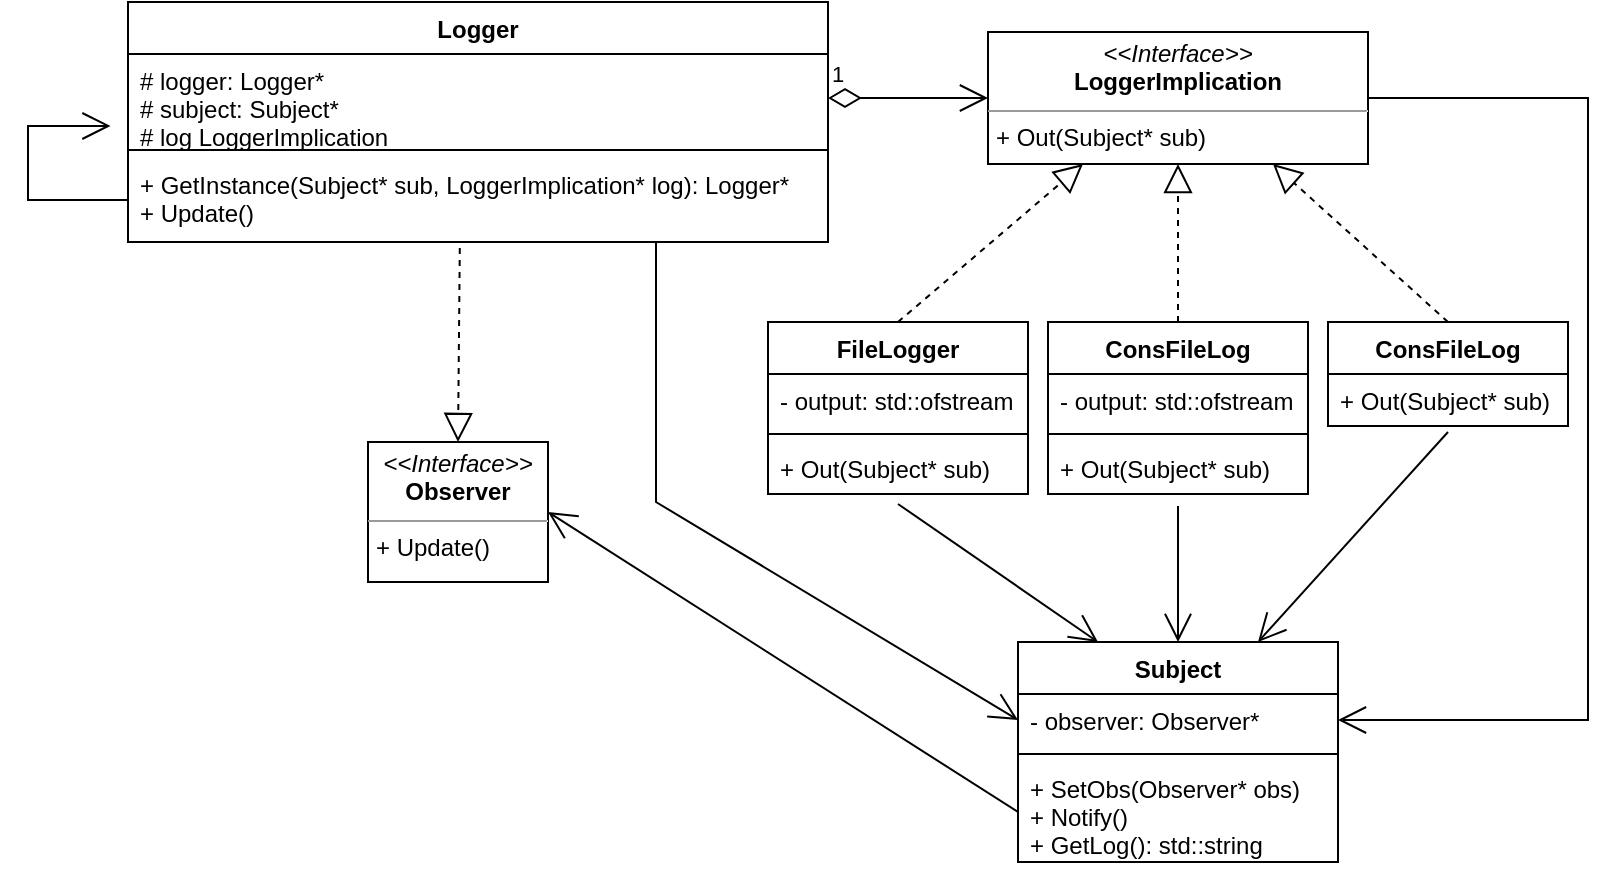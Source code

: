 <mxfile version="15.7.3" type="device"><diagram id="HXJdMu2ws1L-eoZUh7Rk" name="Page-1"><mxGraphModel dx="1422" dy="789" grid="1" gridSize="10" guides="1" tooltips="1" connect="1" arrows="1" fold="1" page="1" pageScale="1" pageWidth="827" pageHeight="1169" math="0" shadow="0"><root><mxCell id="0"/><mxCell id="1" parent="0"/><mxCell id="CNV2nVBmgo58xuj8F2r0-1" value="&lt;p style=&quot;margin: 0px ; margin-top: 4px ; text-align: center&quot;&gt;&lt;i&gt;&amp;lt;&amp;lt;Interface&amp;gt;&amp;gt;&lt;/i&gt;&lt;br&gt;&lt;b&gt;Observer&lt;/b&gt;&lt;/p&gt;&lt;hr size=&quot;1&quot;&gt;&lt;p style=&quot;margin: 0px ; margin-left: 4px&quot;&gt;+ Update()&lt;/p&gt;" style="verticalAlign=top;align=left;overflow=fill;fontSize=12;fontFamily=Helvetica;html=1;" parent="1" vertex="1"><mxGeometry x="190" y="260" width="90" height="70" as="geometry"/></mxCell><mxCell id="CNV2nVBmgo58xuj8F2r0-2" value="Logger" style="swimlane;fontStyle=1;align=center;verticalAlign=top;childLayout=stackLayout;horizontal=1;startSize=26;horizontalStack=0;resizeParent=1;resizeParentMax=0;resizeLast=0;collapsible=1;marginBottom=0;" parent="1" vertex="1"><mxGeometry x="70" y="40" width="350" height="120" as="geometry"/></mxCell><mxCell id="CNV2nVBmgo58xuj8F2r0-3" value="# logger: Logger*&#10;# subject: Subject*&#10;# log LoggerImplication" style="text;strokeColor=none;fillColor=none;align=left;verticalAlign=top;spacingLeft=4;spacingRight=4;overflow=hidden;rotatable=0;points=[[0,0.5],[1,0.5]];portConstraint=eastwest;" parent="CNV2nVBmgo58xuj8F2r0-2" vertex="1"><mxGeometry y="26" width="350" height="44" as="geometry"/></mxCell><mxCell id="CNV2nVBmgo58xuj8F2r0-4" value="" style="line;strokeWidth=1;fillColor=none;align=left;verticalAlign=middle;spacingTop=-1;spacingLeft=3;spacingRight=3;rotatable=0;labelPosition=right;points=[];portConstraint=eastwest;" parent="CNV2nVBmgo58xuj8F2r0-2" vertex="1"><mxGeometry y="70" width="350" height="8" as="geometry"/></mxCell><mxCell id="CNV2nVBmgo58xuj8F2r0-5" value="+ GetInstance(Subject* sub, LoggerImplication* log): Logger*&#10;+ Update()" style="text;strokeColor=none;fillColor=none;align=left;verticalAlign=top;spacingLeft=4;spacingRight=4;overflow=hidden;rotatable=0;points=[[0,0.5],[1,0.5]];portConstraint=eastwest;" parent="CNV2nVBmgo58xuj8F2r0-2" vertex="1"><mxGeometry y="78" width="350" height="42" as="geometry"/></mxCell><mxCell id="CNV2nVBmgo58xuj8F2r0-23" value="" style="endArrow=open;endFill=1;endSize=12;html=1;rounded=0;exitX=0;exitY=0.5;exitDx=0;exitDy=0;entryX=-0.025;entryY=0.818;entryDx=0;entryDy=0;entryPerimeter=0;" parent="CNV2nVBmgo58xuj8F2r0-2" source="CNV2nVBmgo58xuj8F2r0-5" target="CNV2nVBmgo58xuj8F2r0-3" edge="1"><mxGeometry width="160" relative="1" as="geometry"><mxPoint x="-150" y="50" as="sourcePoint"/><mxPoint x="-80" y="60" as="targetPoint"/><Array as="points"><mxPoint x="-50" y="99"/><mxPoint x="-50" y="62"/></Array></mxGeometry></mxCell><mxCell id="CNV2nVBmgo58xuj8F2r0-6" value="FileLogger" style="swimlane;fontStyle=1;align=center;verticalAlign=top;childLayout=stackLayout;horizontal=1;startSize=26;horizontalStack=0;resizeParent=1;resizeParentMax=0;resizeLast=0;collapsible=1;marginBottom=0;" parent="1" vertex="1"><mxGeometry x="390" y="200" width="130" height="86" as="geometry"/></mxCell><mxCell id="CNV2nVBmgo58xuj8F2r0-7" value="- output: std::ofstream" style="text;strokeColor=none;fillColor=none;align=left;verticalAlign=top;spacingLeft=4;spacingRight=4;overflow=hidden;rotatable=0;points=[[0,0.5],[1,0.5]];portConstraint=eastwest;" parent="CNV2nVBmgo58xuj8F2r0-6" vertex="1"><mxGeometry y="26" width="130" height="26" as="geometry"/></mxCell><mxCell id="CNV2nVBmgo58xuj8F2r0-8" value="" style="line;strokeWidth=1;fillColor=none;align=left;verticalAlign=middle;spacingTop=-1;spacingLeft=3;spacingRight=3;rotatable=0;labelPosition=right;points=[];portConstraint=eastwest;" parent="CNV2nVBmgo58xuj8F2r0-6" vertex="1"><mxGeometry y="52" width="130" height="8" as="geometry"/></mxCell><mxCell id="CNV2nVBmgo58xuj8F2r0-9" value="+ Out(Subject* sub)" style="text;strokeColor=none;fillColor=none;align=left;verticalAlign=top;spacingLeft=4;spacingRight=4;overflow=hidden;rotatable=0;points=[[0,0.5],[1,0.5]];portConstraint=eastwest;" parent="CNV2nVBmgo58xuj8F2r0-6" vertex="1"><mxGeometry y="60" width="130" height="26" as="geometry"/></mxCell><mxCell id="CNV2nVBmgo58xuj8F2r0-10" value="&lt;p style=&quot;margin: 0px ; margin-top: 4px ; text-align: center&quot;&gt;&lt;i&gt;&amp;lt;&amp;lt;Interface&amp;gt;&amp;gt;&lt;/i&gt;&lt;br&gt;&lt;b&gt;LoggerImplication&lt;/b&gt;&lt;/p&gt;&lt;hr size=&quot;1&quot;&gt;&lt;p style=&quot;margin: 0px ; margin-left: 4px&quot;&gt;+ Out(Subject* sub)&lt;/p&gt;" style="verticalAlign=top;align=left;overflow=fill;fontSize=12;fontFamily=Helvetica;html=1;" parent="1" vertex="1"><mxGeometry x="500" y="55" width="190" height="66" as="geometry"/></mxCell><mxCell id="CNV2nVBmgo58xuj8F2r0-11" value="ConsFileLog" style="swimlane;fontStyle=1;align=center;verticalAlign=top;childLayout=stackLayout;horizontal=1;startSize=26;horizontalStack=0;resizeParent=1;resizeParentMax=0;resizeLast=0;collapsible=1;marginBottom=0;" parent="1" vertex="1"><mxGeometry x="530" y="200" width="130" height="86" as="geometry"/></mxCell><mxCell id="CNV2nVBmgo58xuj8F2r0-12" value="- output: std::ofstream" style="text;strokeColor=none;fillColor=none;align=left;verticalAlign=top;spacingLeft=4;spacingRight=4;overflow=hidden;rotatable=0;points=[[0,0.5],[1,0.5]];portConstraint=eastwest;" parent="CNV2nVBmgo58xuj8F2r0-11" vertex="1"><mxGeometry y="26" width="130" height="26" as="geometry"/></mxCell><mxCell id="CNV2nVBmgo58xuj8F2r0-13" value="" style="line;strokeWidth=1;fillColor=none;align=left;verticalAlign=middle;spacingTop=-1;spacingLeft=3;spacingRight=3;rotatable=0;labelPosition=right;points=[];portConstraint=eastwest;" parent="CNV2nVBmgo58xuj8F2r0-11" vertex="1"><mxGeometry y="52" width="130" height="8" as="geometry"/></mxCell><mxCell id="CNV2nVBmgo58xuj8F2r0-14" value="+ Out(Subject* sub)" style="text;strokeColor=none;fillColor=none;align=left;verticalAlign=top;spacingLeft=4;spacingRight=4;overflow=hidden;rotatable=0;points=[[0,0.5],[1,0.5]];portConstraint=eastwest;" parent="CNV2nVBmgo58xuj8F2r0-11" vertex="1"><mxGeometry y="60" width="130" height="26" as="geometry"/></mxCell><mxCell id="CNV2nVBmgo58xuj8F2r0-15" value="ConsFileLog" style="swimlane;fontStyle=1;align=center;verticalAlign=top;childLayout=stackLayout;horizontal=1;startSize=26;horizontalStack=0;resizeParent=1;resizeParentMax=0;resizeLast=0;collapsible=1;marginBottom=0;" parent="1" vertex="1"><mxGeometry x="670" y="200" width="120" height="52" as="geometry"/></mxCell><mxCell id="CNV2nVBmgo58xuj8F2r0-18" value="+ Out(Subject* sub)" style="text;strokeColor=none;fillColor=none;align=left;verticalAlign=top;spacingLeft=4;spacingRight=4;overflow=hidden;rotatable=0;points=[[0,0.5],[1,0.5]];portConstraint=eastwest;" parent="CNV2nVBmgo58xuj8F2r0-15" vertex="1"><mxGeometry y="26" width="120" height="26" as="geometry"/></mxCell><mxCell id="CNV2nVBmgo58xuj8F2r0-19" value="Subject" style="swimlane;fontStyle=1;align=center;verticalAlign=top;childLayout=stackLayout;horizontal=1;startSize=26;horizontalStack=0;resizeParent=1;resizeParentMax=0;resizeLast=0;collapsible=1;marginBottom=0;" parent="1" vertex="1"><mxGeometry x="515" y="360" width="160" height="110" as="geometry"/></mxCell><mxCell id="CNV2nVBmgo58xuj8F2r0-20" value="- observer: Observer*" style="text;strokeColor=none;fillColor=none;align=left;verticalAlign=top;spacingLeft=4;spacingRight=4;overflow=hidden;rotatable=0;points=[[0,0.5],[1,0.5]];portConstraint=eastwest;" parent="CNV2nVBmgo58xuj8F2r0-19" vertex="1"><mxGeometry y="26" width="160" height="26" as="geometry"/></mxCell><mxCell id="CNV2nVBmgo58xuj8F2r0-21" value="" style="line;strokeWidth=1;fillColor=none;align=left;verticalAlign=middle;spacingTop=-1;spacingLeft=3;spacingRight=3;rotatable=0;labelPosition=right;points=[];portConstraint=eastwest;" parent="CNV2nVBmgo58xuj8F2r0-19" vertex="1"><mxGeometry y="52" width="160" height="8" as="geometry"/></mxCell><mxCell id="CNV2nVBmgo58xuj8F2r0-22" value="+ SetObs(Observer* obs)&#10;+ Notify()&#10;+ GetLog(): std::string" style="text;strokeColor=none;fillColor=none;align=left;verticalAlign=top;spacingLeft=4;spacingRight=4;overflow=hidden;rotatable=0;points=[[0,0.5],[1,0.5]];portConstraint=eastwest;" parent="CNV2nVBmgo58xuj8F2r0-19" vertex="1"><mxGeometry y="60" width="160" height="50" as="geometry"/></mxCell><mxCell id="CNV2nVBmgo58xuj8F2r0-24" value="" style="endArrow=block;dashed=1;endFill=0;endSize=12;html=1;rounded=0;exitX=0.5;exitY=0;exitDx=0;exitDy=0;entryX=0.25;entryY=1;entryDx=0;entryDy=0;" parent="1" source="CNV2nVBmgo58xuj8F2r0-6" target="CNV2nVBmgo58xuj8F2r0-10" edge="1"><mxGeometry width="160" relative="1" as="geometry"><mxPoint x="340" y="320" as="sourcePoint"/><mxPoint x="500" y="320" as="targetPoint"/></mxGeometry></mxCell><mxCell id="CNV2nVBmgo58xuj8F2r0-25" value="" style="endArrow=block;dashed=1;endFill=0;endSize=12;html=1;rounded=0;exitX=0.5;exitY=0;exitDx=0;exitDy=0;entryX=0.5;entryY=1;entryDx=0;entryDy=0;" parent="1" source="CNV2nVBmgo58xuj8F2r0-11" target="CNV2nVBmgo58xuj8F2r0-10" edge="1"><mxGeometry width="160" relative="1" as="geometry"><mxPoint x="365" y="360" as="sourcePoint"/><mxPoint x="447.5" y="296" as="targetPoint"/></mxGeometry></mxCell><mxCell id="CNV2nVBmgo58xuj8F2r0-26" value="" style="endArrow=block;dashed=1;endFill=0;endSize=12;html=1;rounded=0;exitX=0.5;exitY=0;exitDx=0;exitDy=0;entryX=0.75;entryY=1;entryDx=0;entryDy=0;" parent="1" source="CNV2nVBmgo58xuj8F2r0-15" target="CNV2nVBmgo58xuj8F2r0-10" edge="1"><mxGeometry width="160" relative="1" as="geometry"><mxPoint x="505" y="360" as="sourcePoint"/><mxPoint x="505" y="296" as="targetPoint"/></mxGeometry></mxCell><mxCell id="CNV2nVBmgo58xuj8F2r0-27" value="" style="endArrow=block;dashed=1;endFill=0;endSize=12;html=1;rounded=0;entryX=0.5;entryY=0;entryDx=0;entryDy=0;exitX=0.474;exitY=1.071;exitDx=0;exitDy=0;exitPerimeter=0;" parent="1" source="CNV2nVBmgo58xuj8F2r0-5" target="CNV2nVBmgo58xuj8F2r0-1" edge="1"><mxGeometry width="160" relative="1" as="geometry"><mxPoint x="230" y="180" as="sourcePoint"/><mxPoint x="242" y="230" as="targetPoint"/></mxGeometry></mxCell><mxCell id="CNV2nVBmgo58xuj8F2r0-28" value="1" style="endArrow=open;html=1;endSize=12;startArrow=diamondThin;startSize=14;startFill=0;edgeStyle=orthogonalEdgeStyle;align=left;verticalAlign=bottom;rounded=0;exitX=1;exitY=0.5;exitDx=0;exitDy=0;entryX=0;entryY=0.5;entryDx=0;entryDy=0;" parent="1" source="CNV2nVBmgo58xuj8F2r0-3" target="CNV2nVBmgo58xuj8F2r0-10" edge="1"><mxGeometry x="-1" y="3" relative="1" as="geometry"><mxPoint x="460" y="170" as="sourcePoint"/><mxPoint x="520" y="87" as="targetPoint"/></mxGeometry></mxCell><mxCell id="CNV2nVBmgo58xuj8F2r0-30" value="" style="endArrow=open;endFill=1;endSize=12;html=1;rounded=0;entryX=0.25;entryY=0;entryDx=0;entryDy=0;exitX=0.5;exitY=1.192;exitDx=0;exitDy=0;exitPerimeter=0;" parent="1" source="CNV2nVBmgo58xuj8F2r0-9" target="CNV2nVBmgo58xuj8F2r0-19" edge="1"><mxGeometry width="160" relative="1" as="geometry"><mxPoint x="550" y="310" as="sourcePoint"/><mxPoint x="540" y="360" as="targetPoint"/></mxGeometry></mxCell><mxCell id="CNV2nVBmgo58xuj8F2r0-31" value="" style="endArrow=open;endFill=1;endSize=12;html=1;rounded=0;entryX=0.5;entryY=0;entryDx=0;entryDy=0;exitX=0.5;exitY=1.231;exitDx=0;exitDy=0;exitPerimeter=0;" parent="1" source="CNV2nVBmgo58xuj8F2r0-14" target="CNV2nVBmgo58xuj8F2r0-19" edge="1"><mxGeometry width="160" relative="1" as="geometry"><mxPoint x="620" y="300" as="sourcePoint"/><mxPoint x="630" y="320" as="targetPoint"/></mxGeometry></mxCell><mxCell id="CNV2nVBmgo58xuj8F2r0-32" value="" style="endArrow=open;endFill=1;endSize=12;html=1;rounded=0;exitX=0.5;exitY=1.115;exitDx=0;exitDy=0;exitPerimeter=0;entryX=0.75;entryY=0;entryDx=0;entryDy=0;" parent="1" source="CNV2nVBmgo58xuj8F2r0-18" target="CNV2nVBmgo58xuj8F2r0-19" edge="1"><mxGeometry width="160" relative="1" as="geometry"><mxPoint x="610" y="370" as="sourcePoint"/><mxPoint x="760" y="310" as="targetPoint"/></mxGeometry></mxCell><mxCell id="CNV2nVBmgo58xuj8F2r0-33" value="" style="endArrow=open;endFill=1;endSize=12;html=1;rounded=0;exitX=1;exitY=0.5;exitDx=0;exitDy=0;entryX=1;entryY=0.5;entryDx=0;entryDy=0;" parent="1" source="CNV2nVBmgo58xuj8F2r0-10" target="CNV2nVBmgo58xuj8F2r0-20" edge="1"><mxGeometry width="160" relative="1" as="geometry"><mxPoint x="650" y="370" as="sourcePoint"/><mxPoint x="730" y="350" as="targetPoint"/><Array as="points"><mxPoint x="800" y="88"/><mxPoint x="800" y="399"/></Array></mxGeometry></mxCell><mxCell id="CNV2nVBmgo58xuj8F2r0-34" value="" style="endArrow=open;endFill=1;endSize=12;html=1;rounded=0;entryX=0;entryY=0.5;entryDx=0;entryDy=0;" parent="1" target="CNV2nVBmgo58xuj8F2r0-20" edge="1"><mxGeometry width="160" relative="1" as="geometry"><mxPoint x="334" y="160" as="sourcePoint"/><mxPoint x="463.05" y="302.006" as="targetPoint"/><Array as="points"><mxPoint x="334" y="290"/></Array></mxGeometry></mxCell><mxCell id="PEu-3qM8eLlXLNqbd9c6-1" value="" style="endArrow=open;endFill=1;endSize=12;html=1;rounded=0;exitX=0;exitY=0.5;exitDx=0;exitDy=0;entryX=1;entryY=0.5;entryDx=0;entryDy=0;" edge="1" parent="1" source="CNV2nVBmgo58xuj8F2r0-22" target="CNV2nVBmgo58xuj8F2r0-1"><mxGeometry width="160" relative="1" as="geometry"><mxPoint x="330" y="400" as="sourcePoint"/><mxPoint x="490" y="400" as="targetPoint"/></mxGeometry></mxCell></root></mxGraphModel></diagram></mxfile>
